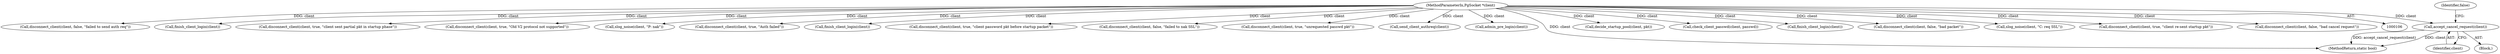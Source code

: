 digraph "0_pgbouncer_74d6e5f7de5ec736f71204b7b422af7380c19ac5@pointer" {
"1000328" [label="(Call,accept_cancel_request(client))"];
"1000107" [label="(MethodParameterIn,PgSocket *client)"];
"1000241" [label="(Call,disconnect_client(client, false, \"failed to send auth req\"))"];
"1000230" [label="(Call,finish_client_login(client))"];
"1000124" [label="(Call,disconnect_client(client, true, \"client sent partial pkt in startup phase\"))"];
"1000179" [label="(Call,disconnect_client(client, true, \"Old V2 protocol not supported\"))"];
"1000107" [label="(MethodParameterIn,PgSocket *client)"];
"1000158" [label="(Call,slog_noise(client, \"P: nak\"))"];
"1000329" [label="(Identifier,client)"];
"1000296" [label="(Call,disconnect_client(client, true, \"Auth failed\"))"];
"1000290" [label="(Call,finish_client_login(client))"];
"1000255" [label="(Call,disconnect_client(client, true, \"client password pkt before startup packet\"))"];
"1000336" [label="(Identifier,false)"];
"1000171" [label="(Call,disconnect_client(client, false, \"failed to nak SSL\"))"];
"1000266" [label="(Call,disconnect_client(client, true, \"unrequested passwd pkt\"))"];
"1000238" [label="(Call,send_client_authreq(client))"];
"1000215" [label="(Call,admin_pre_login(client))"];
"1000356" [label="(MethodReturn,static bool)"];
"1000199" [label="(Call,decide_startup_pool(client, pkt))"];
"1000284" [label="(Call,check_client_passwd(client, passwd))"];
"1000136" [label="(Call,finish_client_login(client))"];
"1000321" [label="(Block,)"];
"1000338" [label="(Call,disconnect_client(client, false, \"bad packet\"))"];
"1000155" [label="(Call,slog_noise(client, \"C: req SSL\"))"];
"1000328" [label="(Call,accept_cancel_request(client))"];
"1000191" [label="(Call,disconnect_client(client, true, \"client re-sent startup pkt\"))"];
"1000331" [label="(Call,disconnect_client(client, false, \"bad cancel request\"))"];
"1000328" -> "1000321"  [label="AST: "];
"1000328" -> "1000329"  [label="CFG: "];
"1000329" -> "1000328"  [label="AST: "];
"1000336" -> "1000328"  [label="CFG: "];
"1000328" -> "1000356"  [label="DDG: accept_cancel_request(client)"];
"1000328" -> "1000356"  [label="DDG: client"];
"1000107" -> "1000328"  [label="DDG: client"];
"1000107" -> "1000106"  [label="AST: "];
"1000107" -> "1000356"  [label="DDG: client"];
"1000107" -> "1000124"  [label="DDG: client"];
"1000107" -> "1000136"  [label="DDG: client"];
"1000107" -> "1000155"  [label="DDG: client"];
"1000107" -> "1000158"  [label="DDG: client"];
"1000107" -> "1000171"  [label="DDG: client"];
"1000107" -> "1000179"  [label="DDG: client"];
"1000107" -> "1000191"  [label="DDG: client"];
"1000107" -> "1000199"  [label="DDG: client"];
"1000107" -> "1000215"  [label="DDG: client"];
"1000107" -> "1000230"  [label="DDG: client"];
"1000107" -> "1000238"  [label="DDG: client"];
"1000107" -> "1000241"  [label="DDG: client"];
"1000107" -> "1000255"  [label="DDG: client"];
"1000107" -> "1000266"  [label="DDG: client"];
"1000107" -> "1000284"  [label="DDG: client"];
"1000107" -> "1000290"  [label="DDG: client"];
"1000107" -> "1000296"  [label="DDG: client"];
"1000107" -> "1000331"  [label="DDG: client"];
"1000107" -> "1000338"  [label="DDG: client"];
}
